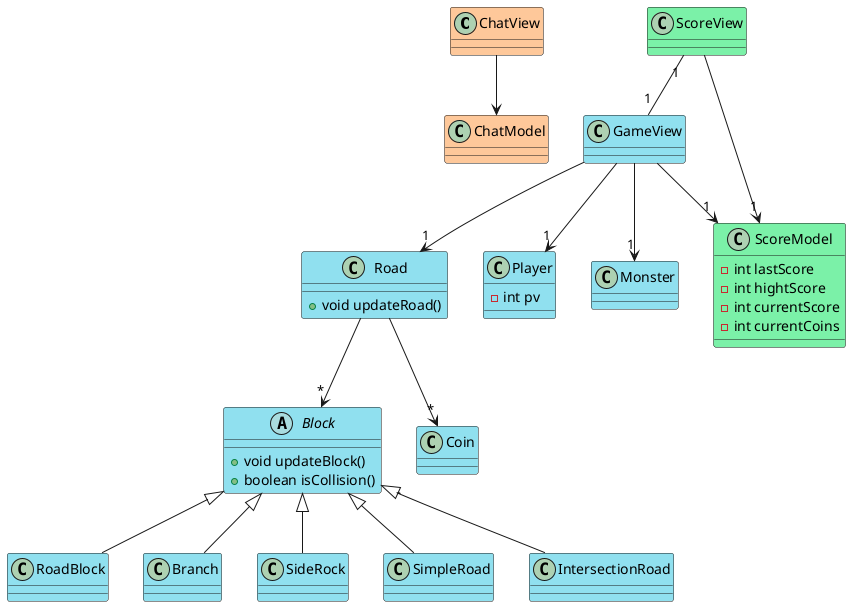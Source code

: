 @startuml uml
class ChatView #fec89a {}

class ChatModel #fec89a {}
ChatView --> ChatModel
abstract class Block #90e0ef {
	
	+void updateBlock()
	+boolean isCollision()
}

class Road #90e0ef{
	+void updateRoad()
}
class Player #90e0ef {
	-int pv
}
class Monster #90e0ef {}

class GameView #90e0ef {}

class Coin #90e0ef {}

class RoadBlock #90e0ef {}

class Branch #90e0ef {}

class SideRock #90e0ef {}

class SimpleRoad #90e0ef {}

class IntersectionRoad #90e0ef {}

class ScoreView #7bf1a8 {}

class ScoreModel #7bf1a8 {
	-int lastScore
    -int hightScore
   	-int currentScore
    -int currentCoins 
}



GameView   -->  "1" Road
GameView -->  "1" ScoreModel
GameView --> "1" Player
GameView --> "1" Monster
ScoreView "1" -- "1" GameView
ScoreView  --> "1" ScoreModel

Road --> "*" Coin
Road  --> "*"  Block

Block <|--  RoadBlock 
Block <|--  Branch
Block <|--  SideRock
Block <|--  SimpleRoad
Block <|-- IntersectionRoad

@enduml